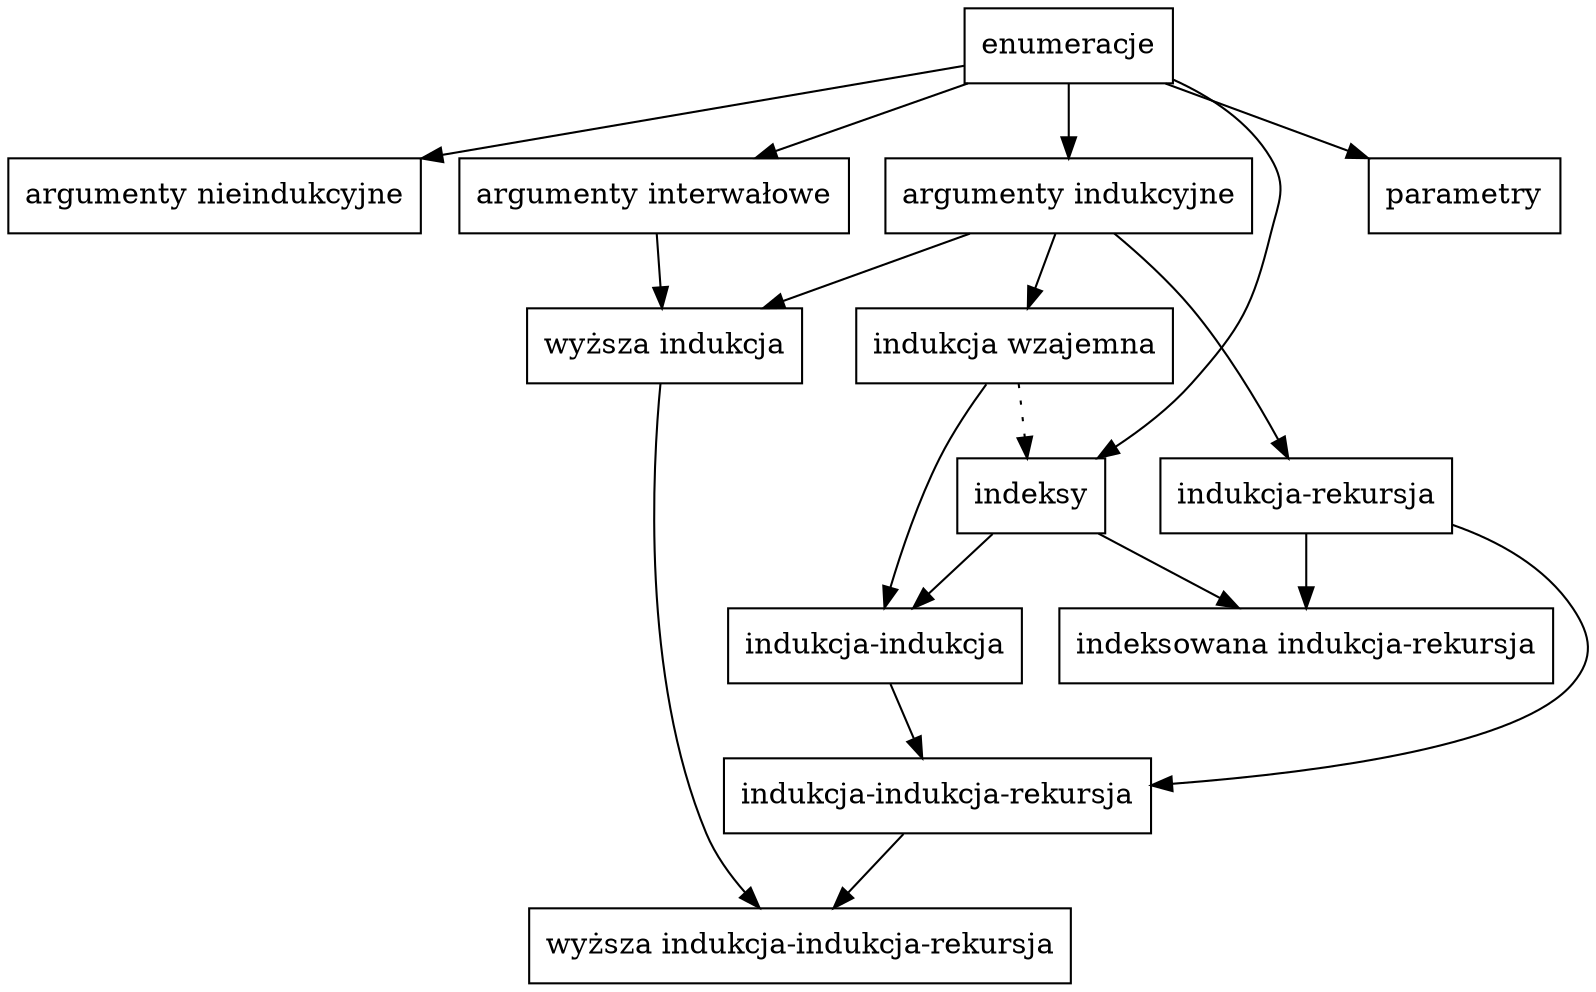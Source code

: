 digraph
{
  node[shape=rectangle]

  enumeracje			->
  {
    "argumenty nieindukcyjne"
    "argumenty indukcyjne"
    "argumenty interwałowe"

    parametry
    indeksy
  }

  "argumenty indukcyjne"	->
  {
    "indukcja wzajemna"
    "indukcja-rekursja"
    "wyższa indukcja"
  }

  "argumenty interwałowe"	-> "wyższa indukcja"

  "indukcja wzajemna"		-> "indukcja-indukcja"

  indeksy			->
  {
    "indukcja-indukcja"
    "indeksowana indukcja-rekursja"
  }

  "indukcja-indukcja"		-> "indukcja-indukcja-rekursja"

  "indukcja-rekursja"		->
  {
    "indeksowana indukcja-rekursja"
    "indukcja-indukcja-rekursja"
  }

  "indukcja-indukcja-rekursja"	-> "wyższa indukcja-indukcja-rekursja"
  "wyższa indukcja"		-> "wyższa indukcja-indukcja-rekursja"

  /* Przerywana linia z A do B oznacza relację "można zasymulować A za pomocą B". */
  edge[style=dotted]

  "indukcja wzajemna"		-> indeksy
  
}
